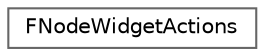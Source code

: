 digraph "Graphical Class Hierarchy"
{
 // INTERACTIVE_SVG=YES
 // LATEX_PDF_SIZE
  bgcolor="transparent";
  edge [fontname=Helvetica,fontsize=10,labelfontname=Helvetica,labelfontsize=10];
  node [fontname=Helvetica,fontsize=10,shape=box,height=0.2,width=0.4];
  rankdir="LR";
  Node0 [id="Node000000",label="FNodeWidgetActions",height=0.2,width=0.4,color="grey40", fillcolor="white", style="filled",URL="$dc/d7f/structFNodeWidgetActions.html",tooltip="Defines actions which can be performed on node widgets."];
}
